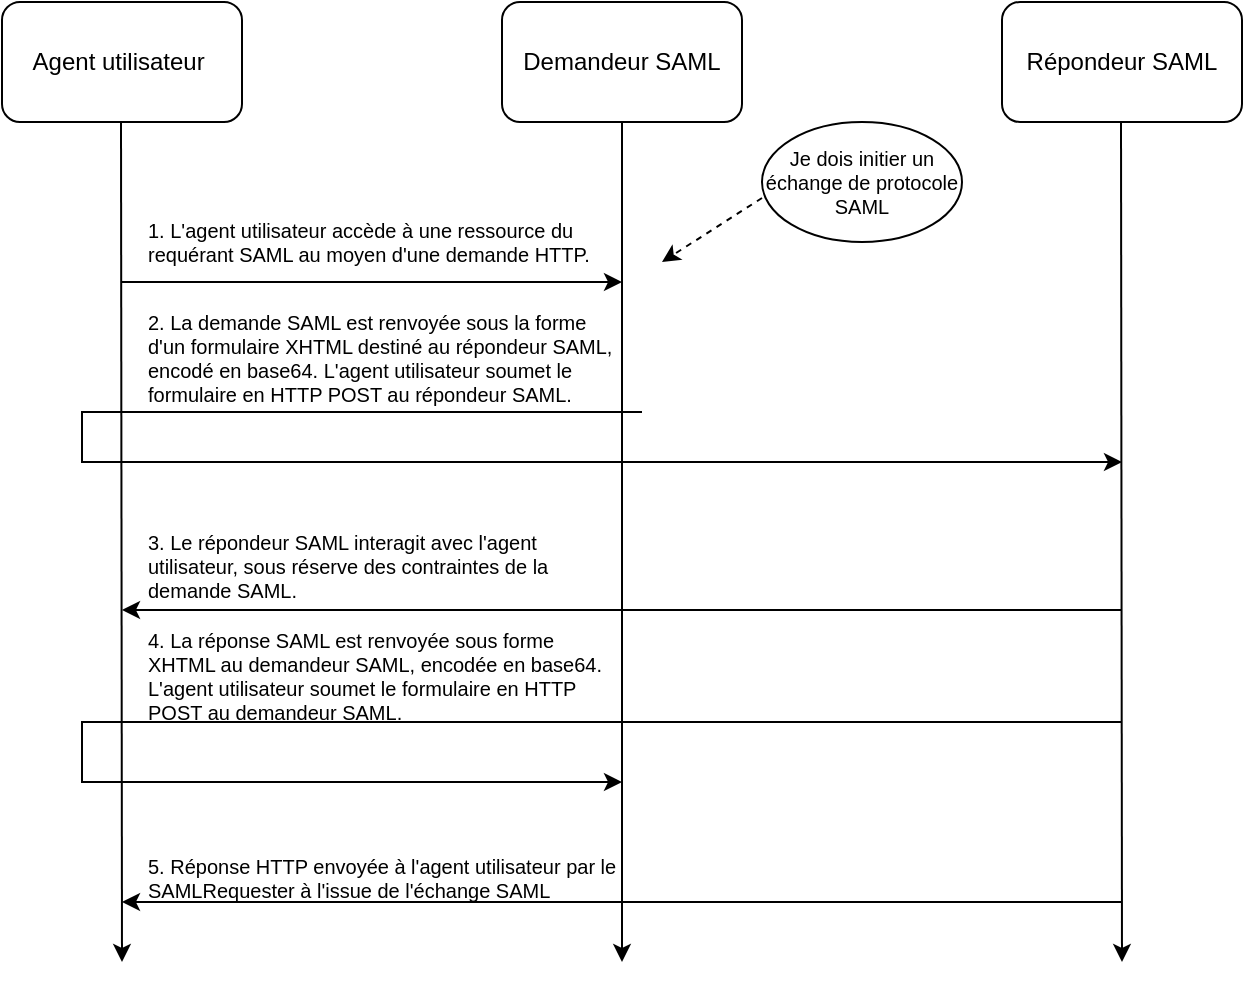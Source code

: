 <mxfile version="22.1.5" type="github">
  <diagram name="Page-1" id="xq79SUk1x-63ovbwencG">
    <mxGraphModel dx="1173" dy="579" grid="0" gridSize="10" guides="1" tooltips="1" connect="1" arrows="1" fold="1" page="1" pageScale="1" pageWidth="827" pageHeight="1169" math="0" shadow="0">
      <root>
        <mxCell id="0" />
        <mxCell id="1" parent="0" />
        <mxCell id="ArJefbUZaH6O0o4Y3IaT-1" value="Répondeur SAML" style="rounded=1;whiteSpace=wrap;html=1;" parent="1" vertex="1">
          <mxGeometry x="600" y="100" width="120" height="60" as="geometry" />
        </mxCell>
        <mxCell id="ArJefbUZaH6O0o4Y3IaT-2" value="Demandeur SAML" style="rounded=1;whiteSpace=wrap;html=1;" parent="1" vertex="1">
          <mxGeometry x="350" y="100" width="120" height="60" as="geometry" />
        </mxCell>
        <mxCell id="ArJefbUZaH6O0o4Y3IaT-3" value="Agent utilisateur&amp;nbsp;" style="rounded=1;whiteSpace=wrap;html=1;" parent="1" vertex="1">
          <mxGeometry x="100" y="100" width="120" height="60" as="geometry" />
        </mxCell>
        <mxCell id="ArJefbUZaH6O0o4Y3IaT-4" value="" style="endArrow=classic;html=1;rounded=0;exitX=0.5;exitY=1;exitDx=0;exitDy=0;" parent="1" edge="1">
          <mxGeometry width="50" height="50" relative="1" as="geometry">
            <mxPoint x="159.5" y="160" as="sourcePoint" />
            <mxPoint x="160" y="580" as="targetPoint" />
            <Array as="points" />
          </mxGeometry>
        </mxCell>
        <mxCell id="ArJefbUZaH6O0o4Y3IaT-5" value="1. L&#39;agent utilisateur accède à une ressource du requérant SAML au moyen d&#39;une demande HTTP." style="text;whiteSpace=wrap;fontSize=10;" parent="1" vertex="1">
          <mxGeometry x="171" y="202" width="239" height="30" as="geometry" />
        </mxCell>
        <mxCell id="ArJefbUZaH6O0o4Y3IaT-6" value="" style="endArrow=classic;html=1;rounded=0;exitX=0.5;exitY=1;exitDx=0;exitDy=0;" parent="1" edge="1">
          <mxGeometry width="50" height="50" relative="1" as="geometry">
            <mxPoint x="659.5" y="160" as="sourcePoint" />
            <mxPoint x="660" y="580" as="targetPoint" />
          </mxGeometry>
        </mxCell>
        <mxCell id="ArJefbUZaH6O0o4Y3IaT-7" value="" style="endArrow=classic;html=1;rounded=0;exitX=0.5;exitY=1;exitDx=0;exitDy=0;" parent="1" source="ArJefbUZaH6O0o4Y3IaT-2" edge="1">
          <mxGeometry width="50" height="50" relative="1" as="geometry">
            <mxPoint x="414" y="170" as="sourcePoint" />
            <mxPoint x="410" y="580" as="targetPoint" />
          </mxGeometry>
        </mxCell>
        <mxCell id="ArJefbUZaH6O0o4Y3IaT-8" value="" style="endArrow=classic;html=1;rounded=0;" parent="1" edge="1">
          <mxGeometry width="50" height="50" relative="1" as="geometry">
            <mxPoint x="160" y="240" as="sourcePoint" />
            <mxPoint x="410" y="240" as="targetPoint" />
          </mxGeometry>
        </mxCell>
        <mxCell id="ArJefbUZaH6O0o4Y3IaT-9" value="" style="endArrow=classic;html=1;rounded=0;" parent="1" edge="1">
          <mxGeometry width="50" height="50" relative="1" as="geometry">
            <mxPoint x="420" y="305" as="sourcePoint" />
            <mxPoint x="660" y="330" as="targetPoint" />
            <Array as="points">
              <mxPoint x="140" y="305" />
              <mxPoint x="140" y="330" />
            </Array>
          </mxGeometry>
        </mxCell>
        <mxCell id="ArJefbUZaH6O0o4Y3IaT-10" value="2. La demande SAML est renvoyée sous la forme d&#39;un formulaire XHTML destiné au répondeur SAML, encodé en base64. L&#39;agent utilisateur soumet le formulaire en HTTP POST au répondeur SAML." style="text;whiteSpace=wrap;fontSize=10;" parent="1" vertex="1">
          <mxGeometry x="171" y="248" width="239" height="42" as="geometry" />
        </mxCell>
        <mxCell id="ArJefbUZaH6O0o4Y3IaT-11" value="" style="endArrow=classic;html=1;rounded=0;" parent="1" edge="1">
          <mxGeometry width="50" height="50" relative="1" as="geometry">
            <mxPoint x="660" y="404" as="sourcePoint" />
            <mxPoint x="160" y="404" as="targetPoint" />
          </mxGeometry>
        </mxCell>
        <mxCell id="ArJefbUZaH6O0o4Y3IaT-12" value="3. Le répondeur SAML interagit avec l&#39;agent utilisateur, sous réserve des contraintes de la demande SAML." style="text;whiteSpace=wrap;fontSize=10;" parent="1" vertex="1">
          <mxGeometry x="171" y="358" width="239" height="50" as="geometry" />
        </mxCell>
        <mxCell id="ArJefbUZaH6O0o4Y3IaT-13" value="" style="endArrow=classic;html=1;rounded=0;" parent="1" edge="1">
          <mxGeometry width="50" height="50" relative="1" as="geometry">
            <mxPoint x="660" y="460" as="sourcePoint" />
            <mxPoint x="410" y="490" as="targetPoint" />
            <Array as="points">
              <mxPoint x="140" y="460" />
              <mxPoint x="140" y="490" />
            </Array>
          </mxGeometry>
        </mxCell>
        <mxCell id="ArJefbUZaH6O0o4Y3IaT-14" value="4. La réponse SAML est renvoyée sous forme XHTML au demandeur SAML, encodée en base64. L&#39;agent utilisateur soumet le formulaire en HTTP POST au demandeur SAML." style="text;whiteSpace=wrap;fontSize=10;" parent="1" vertex="1">
          <mxGeometry x="171" y="407" width="239" height="43" as="geometry" />
        </mxCell>
        <mxCell id="ArJefbUZaH6O0o4Y3IaT-15" value="" style="endArrow=classic;html=1;rounded=0;" parent="1" edge="1">
          <mxGeometry width="50" height="50" relative="1" as="geometry">
            <mxPoint x="660" y="550" as="sourcePoint" />
            <mxPoint x="160" y="550" as="targetPoint" />
          </mxGeometry>
        </mxCell>
        <mxCell id="ArJefbUZaH6O0o4Y3IaT-16" value="5. Réponse HTTP envoyée à l&#39;agent utilisateur par le SAMLRequester à l&#39;issue de l&#39;échange SAML" style="text;whiteSpace=wrap;fontSize=10;" parent="1" vertex="1">
          <mxGeometry x="171" y="520" width="239" height="40" as="geometry" />
        </mxCell>
        <mxCell id="ArJefbUZaH6O0o4Y3IaT-17" value="Je dois initier un échange de protocole SAML" style="ellipse;whiteSpace=wrap;html=1;fontSize=10;" parent="1" vertex="1">
          <mxGeometry x="480" y="160" width="100" height="60" as="geometry" />
        </mxCell>
        <mxCell id="ArJefbUZaH6O0o4Y3IaT-18" value="" style="endArrow=classic;html=1;rounded=0;dashed=1;" parent="1" edge="1">
          <mxGeometry width="50" height="50" relative="1" as="geometry">
            <mxPoint x="480" y="198" as="sourcePoint" />
            <mxPoint x="430" y="230" as="targetPoint" />
            <Array as="points" />
          </mxGeometry>
        </mxCell>
      </root>
    </mxGraphModel>
  </diagram>
</mxfile>
